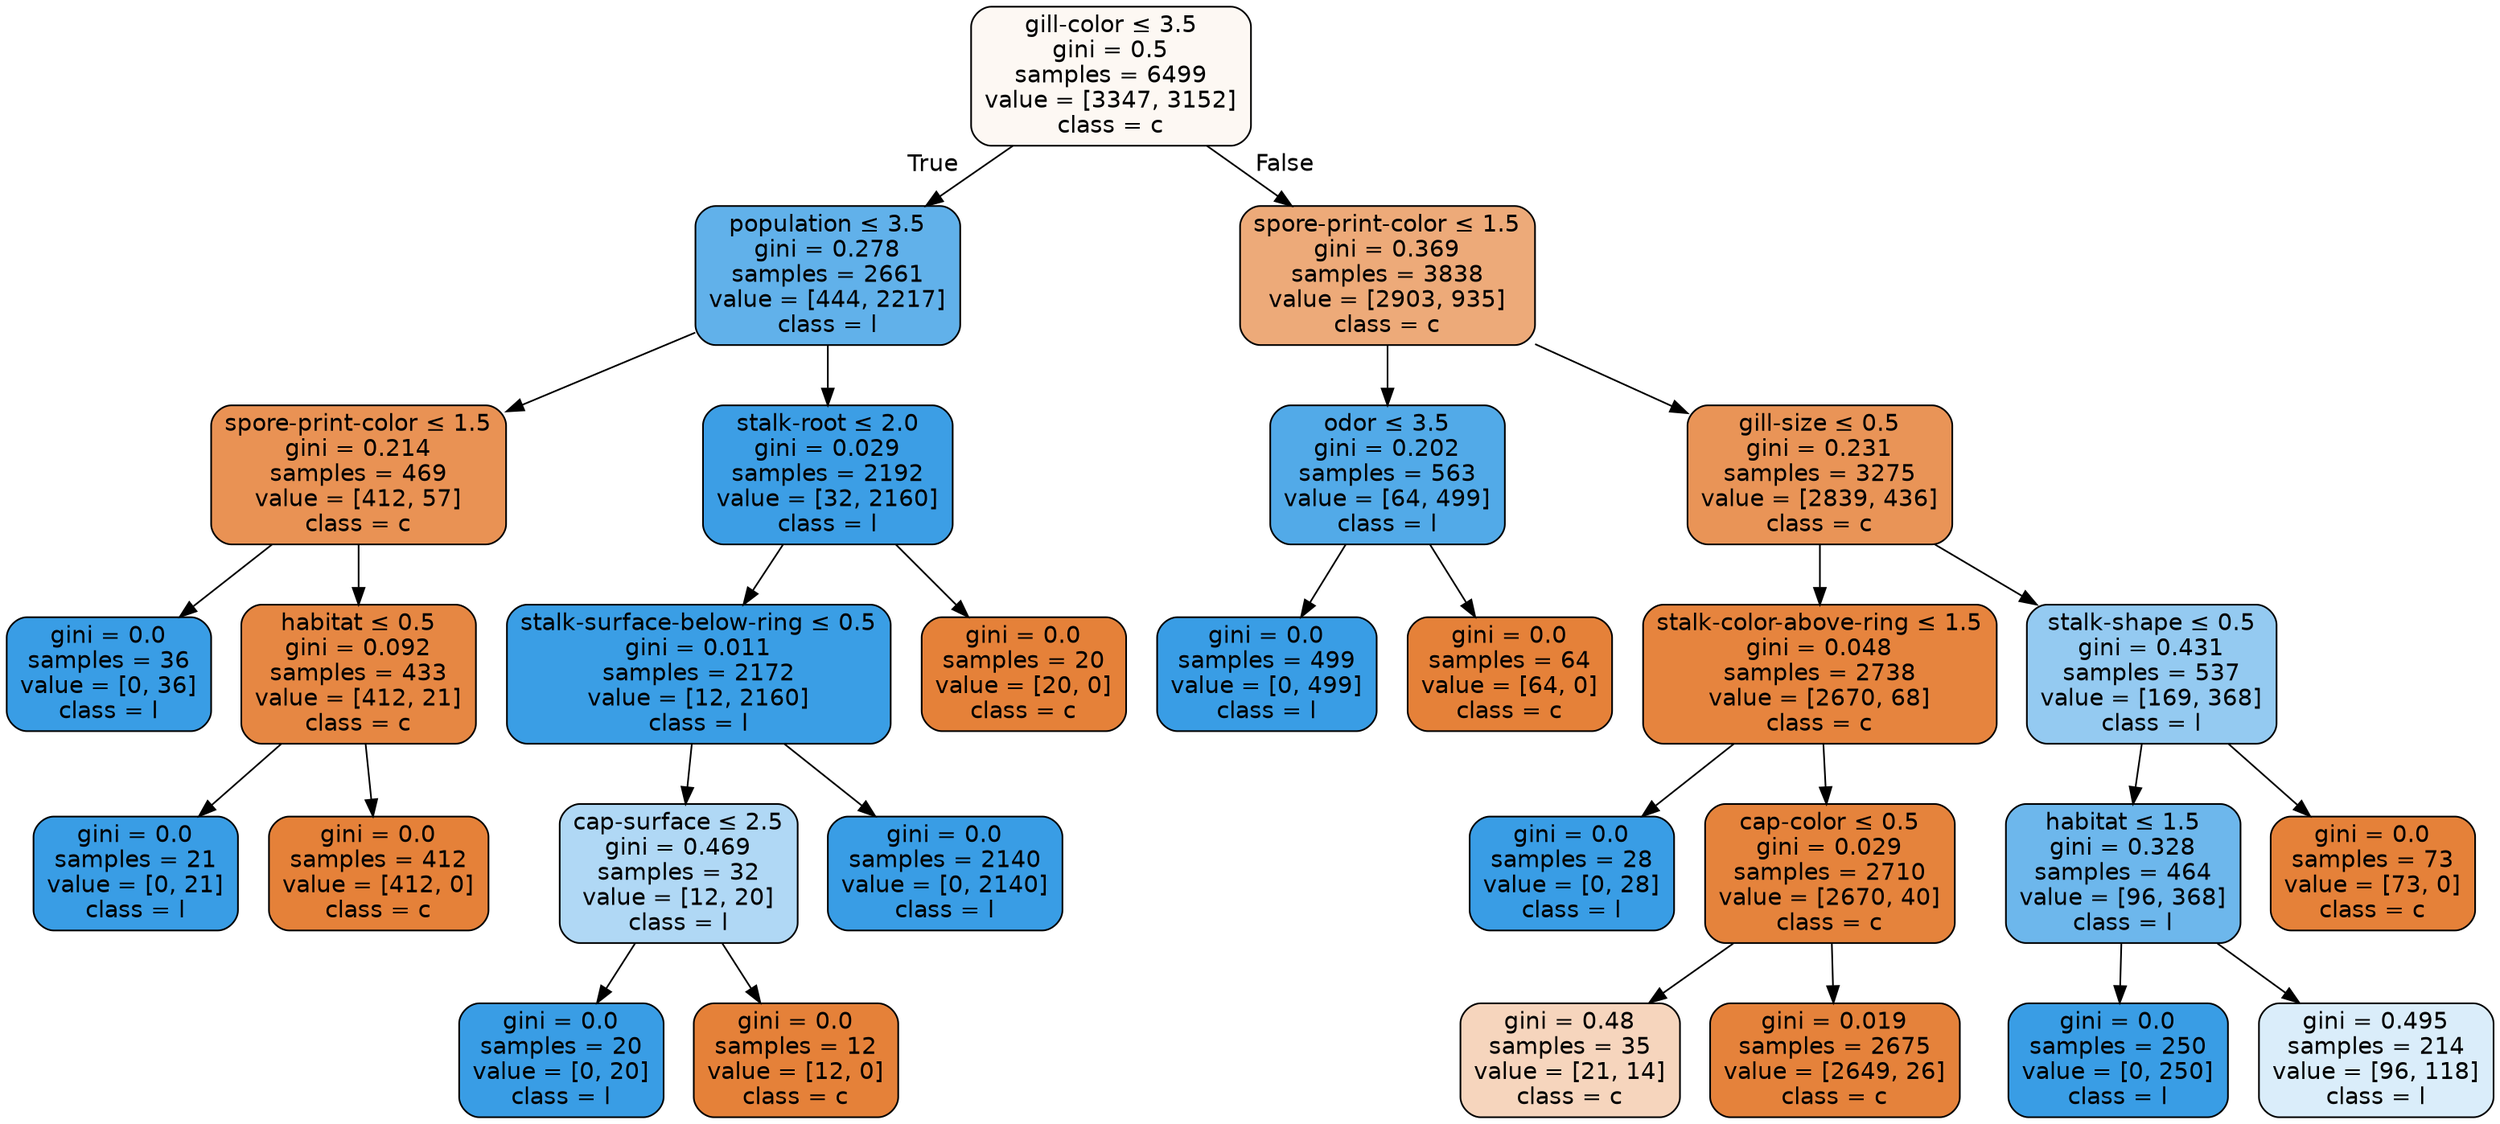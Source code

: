 digraph Tree {
node [shape=box, style="filled, rounded", color="black", fontname=helvetica] ;
edge [fontname=helvetica] ;
0 [label=<gill-color &le; 3.5<br/>gini = 0.5<br/>samples = 6499<br/>value = [3347, 3152]<br/>class = c>, fillcolor="#fdf8f3"] ;
1 [label=<population &le; 3.5<br/>gini = 0.278<br/>samples = 2661<br/>value = [444, 2217]<br/>class = l>, fillcolor="#61b1ea"] ;
0 -> 1 [labeldistance=2.5, labelangle=45, headlabel="True"] ;
2 [label=<spore-print-color &le; 1.5<br/>gini = 0.214<br/>samples = 469<br/>value = [412, 57]<br/>class = c>, fillcolor="#e99254"] ;
1 -> 2 ;
3 [label=<gini = 0.0<br/>samples = 36<br/>value = [0, 36]<br/>class = l>, fillcolor="#399de5"] ;
2 -> 3 ;
4 [label=<habitat &le; 0.5<br/>gini = 0.092<br/>samples = 433<br/>value = [412, 21]<br/>class = c>, fillcolor="#e68743"] ;
2 -> 4 ;
5 [label=<gini = 0.0<br/>samples = 21<br/>value = [0, 21]<br/>class = l>, fillcolor="#399de5"] ;
4 -> 5 ;
6 [label=<gini = 0.0<br/>samples = 412<br/>value = [412, 0]<br/>class = c>, fillcolor="#e58139"] ;
4 -> 6 ;
7 [label=<stalk-root &le; 2.0<br/>gini = 0.029<br/>samples = 2192<br/>value = [32, 2160]<br/>class = l>, fillcolor="#3c9ee5"] ;
1 -> 7 ;
8 [label=<stalk-surface-below-ring &le; 0.5<br/>gini = 0.011<br/>samples = 2172<br/>value = [12, 2160]<br/>class = l>, fillcolor="#3a9ee5"] ;
7 -> 8 ;
9 [label=<cap-surface &le; 2.5<br/>gini = 0.469<br/>samples = 32<br/>value = [12, 20]<br/>class = l>, fillcolor="#b0d8f5"] ;
8 -> 9 ;
10 [label=<gini = 0.0<br/>samples = 20<br/>value = [0, 20]<br/>class = l>, fillcolor="#399de5"] ;
9 -> 10 ;
11 [label=<gini = 0.0<br/>samples = 12<br/>value = [12, 0]<br/>class = c>, fillcolor="#e58139"] ;
9 -> 11 ;
12 [label=<gini = 0.0<br/>samples = 2140<br/>value = [0, 2140]<br/>class = l>, fillcolor="#399de5"] ;
8 -> 12 ;
13 [label=<gini = 0.0<br/>samples = 20<br/>value = [20, 0]<br/>class = c>, fillcolor="#e58139"] ;
7 -> 13 ;
14 [label=<spore-print-color &le; 1.5<br/>gini = 0.369<br/>samples = 3838<br/>value = [2903, 935]<br/>class = c>, fillcolor="#edaa79"] ;
0 -> 14 [labeldistance=2.5, labelangle=-45, headlabel="False"] ;
15 [label=<odor &le; 3.5<br/>gini = 0.202<br/>samples = 563<br/>value = [64, 499]<br/>class = l>, fillcolor="#52aae8"] ;
14 -> 15 ;
16 [label=<gini = 0.0<br/>samples = 499<br/>value = [0, 499]<br/>class = l>, fillcolor="#399de5"] ;
15 -> 16 ;
17 [label=<gini = 0.0<br/>samples = 64<br/>value = [64, 0]<br/>class = c>, fillcolor="#e58139"] ;
15 -> 17 ;
18 [label=<gill-size &le; 0.5<br/>gini = 0.231<br/>samples = 3275<br/>value = [2839, 436]<br/>class = c>, fillcolor="#e99457"] ;
14 -> 18 ;
19 [label=<stalk-color-above-ring &le; 1.5<br/>gini = 0.048<br/>samples = 2738<br/>value = [2670, 68]<br/>class = c>, fillcolor="#e6843e"] ;
18 -> 19 ;
20 [label=<gini = 0.0<br/>samples = 28<br/>value = [0, 28]<br/>class = l>, fillcolor="#399de5"] ;
19 -> 20 ;
21 [label=<cap-color &le; 0.5<br/>gini = 0.029<br/>samples = 2710<br/>value = [2670, 40]<br/>class = c>, fillcolor="#e5833c"] ;
19 -> 21 ;
22 [label=<gini = 0.48<br/>samples = 35<br/>value = [21, 14]<br/>class = c>, fillcolor="#f6d5bd"] ;
21 -> 22 ;
23 [label=<gini = 0.019<br/>samples = 2675<br/>value = [2649, 26]<br/>class = c>, fillcolor="#e5823b"] ;
21 -> 23 ;
24 [label=<stalk-shape &le; 0.5<br/>gini = 0.431<br/>samples = 537<br/>value = [169, 368]<br/>class = l>, fillcolor="#94caf1"] ;
18 -> 24 ;
25 [label=<habitat &le; 1.5<br/>gini = 0.328<br/>samples = 464<br/>value = [96, 368]<br/>class = l>, fillcolor="#6db7ec"] ;
24 -> 25 ;
26 [label=<gini = 0.0<br/>samples = 250<br/>value = [0, 250]<br/>class = l>, fillcolor="#399de5"] ;
25 -> 26 ;
27 [label=<gini = 0.495<br/>samples = 214<br/>value = [96, 118]<br/>class = l>, fillcolor="#daedfa"] ;
25 -> 27 ;
28 [label=<gini = 0.0<br/>samples = 73<br/>value = [73, 0]<br/>class = c>, fillcolor="#e58139"] ;
24 -> 28 ;
}
